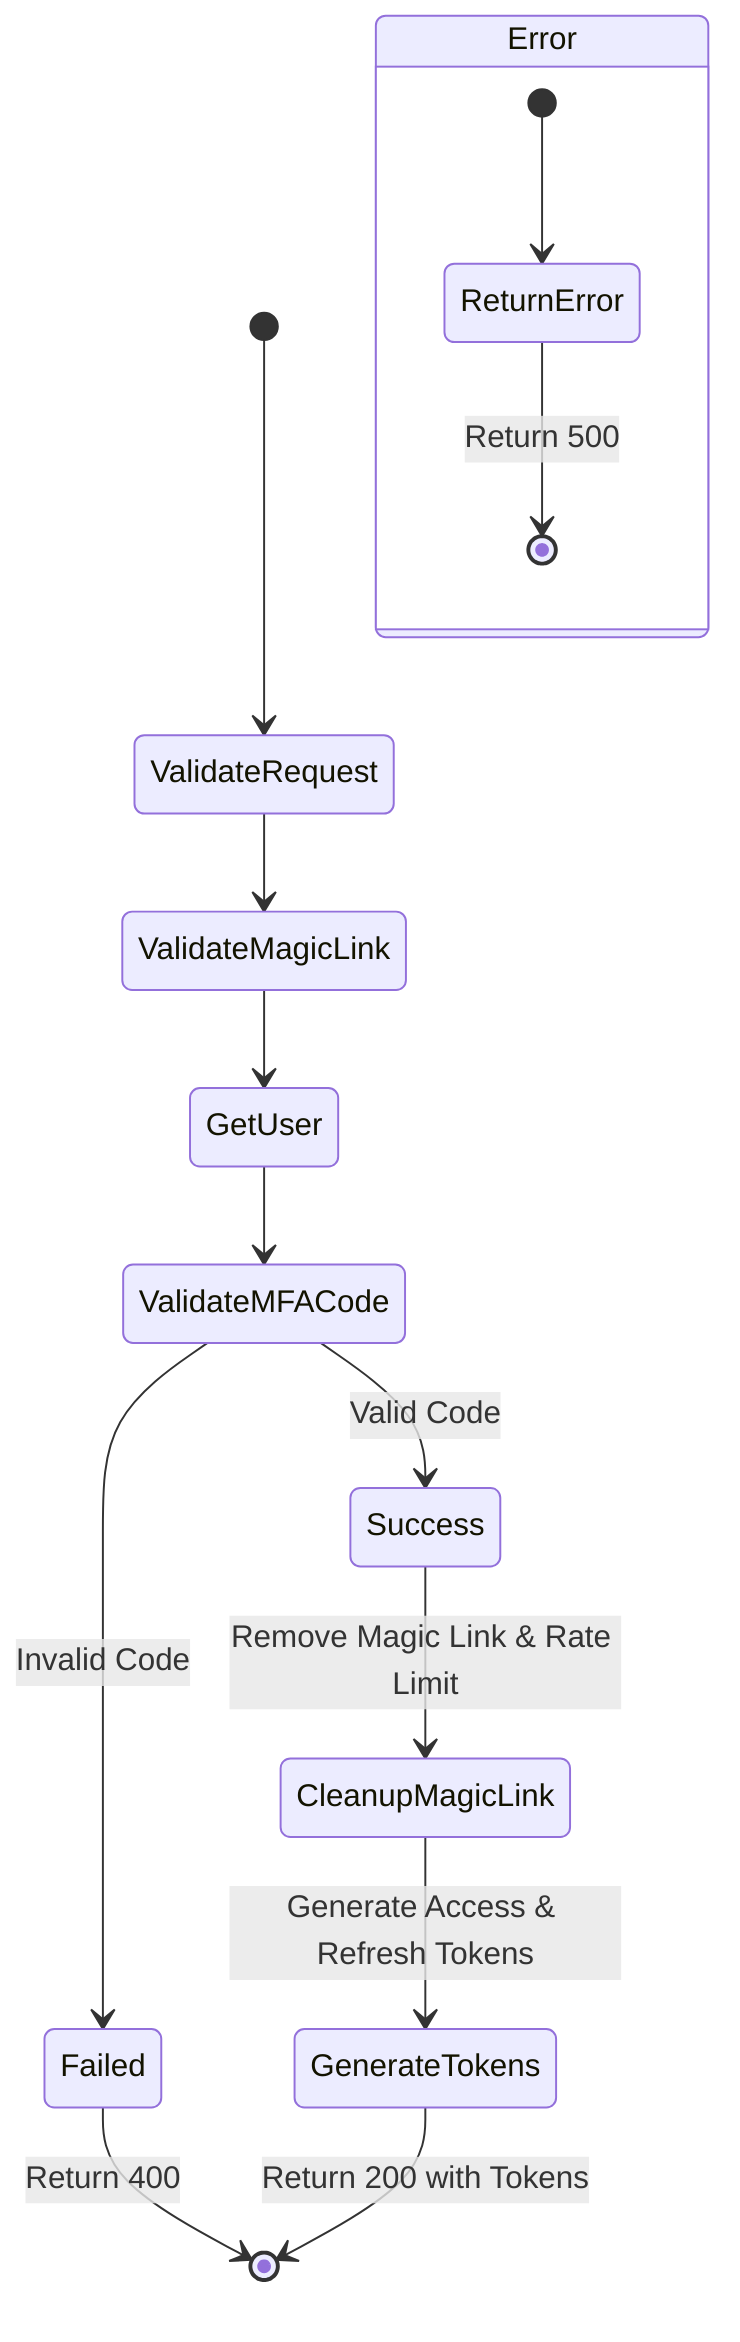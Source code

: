 stateDiagram-v2
    [*] --> ValidateRequest
    ValidateRequest --> ValidateMagicLink
    ValidateMagicLink --> GetUser
    GetUser --> ValidateMFACode
    ValidateMFACode --> Failed : Invalid Code
    ValidateMFACode --> Success : Valid Code
    Failed --> [*] : Return 400
    Success --> CleanupMagicLink : Remove Magic Link & Rate Limit
    CleanupMagicLink --> GenerateTokens : Generate Access & Refresh Tokens
    GenerateTokens --> [*] : Return 200 with Tokens
    state Error {
        [*] --> ReturnError
        ReturnError --> [*] : Return 500
    }
